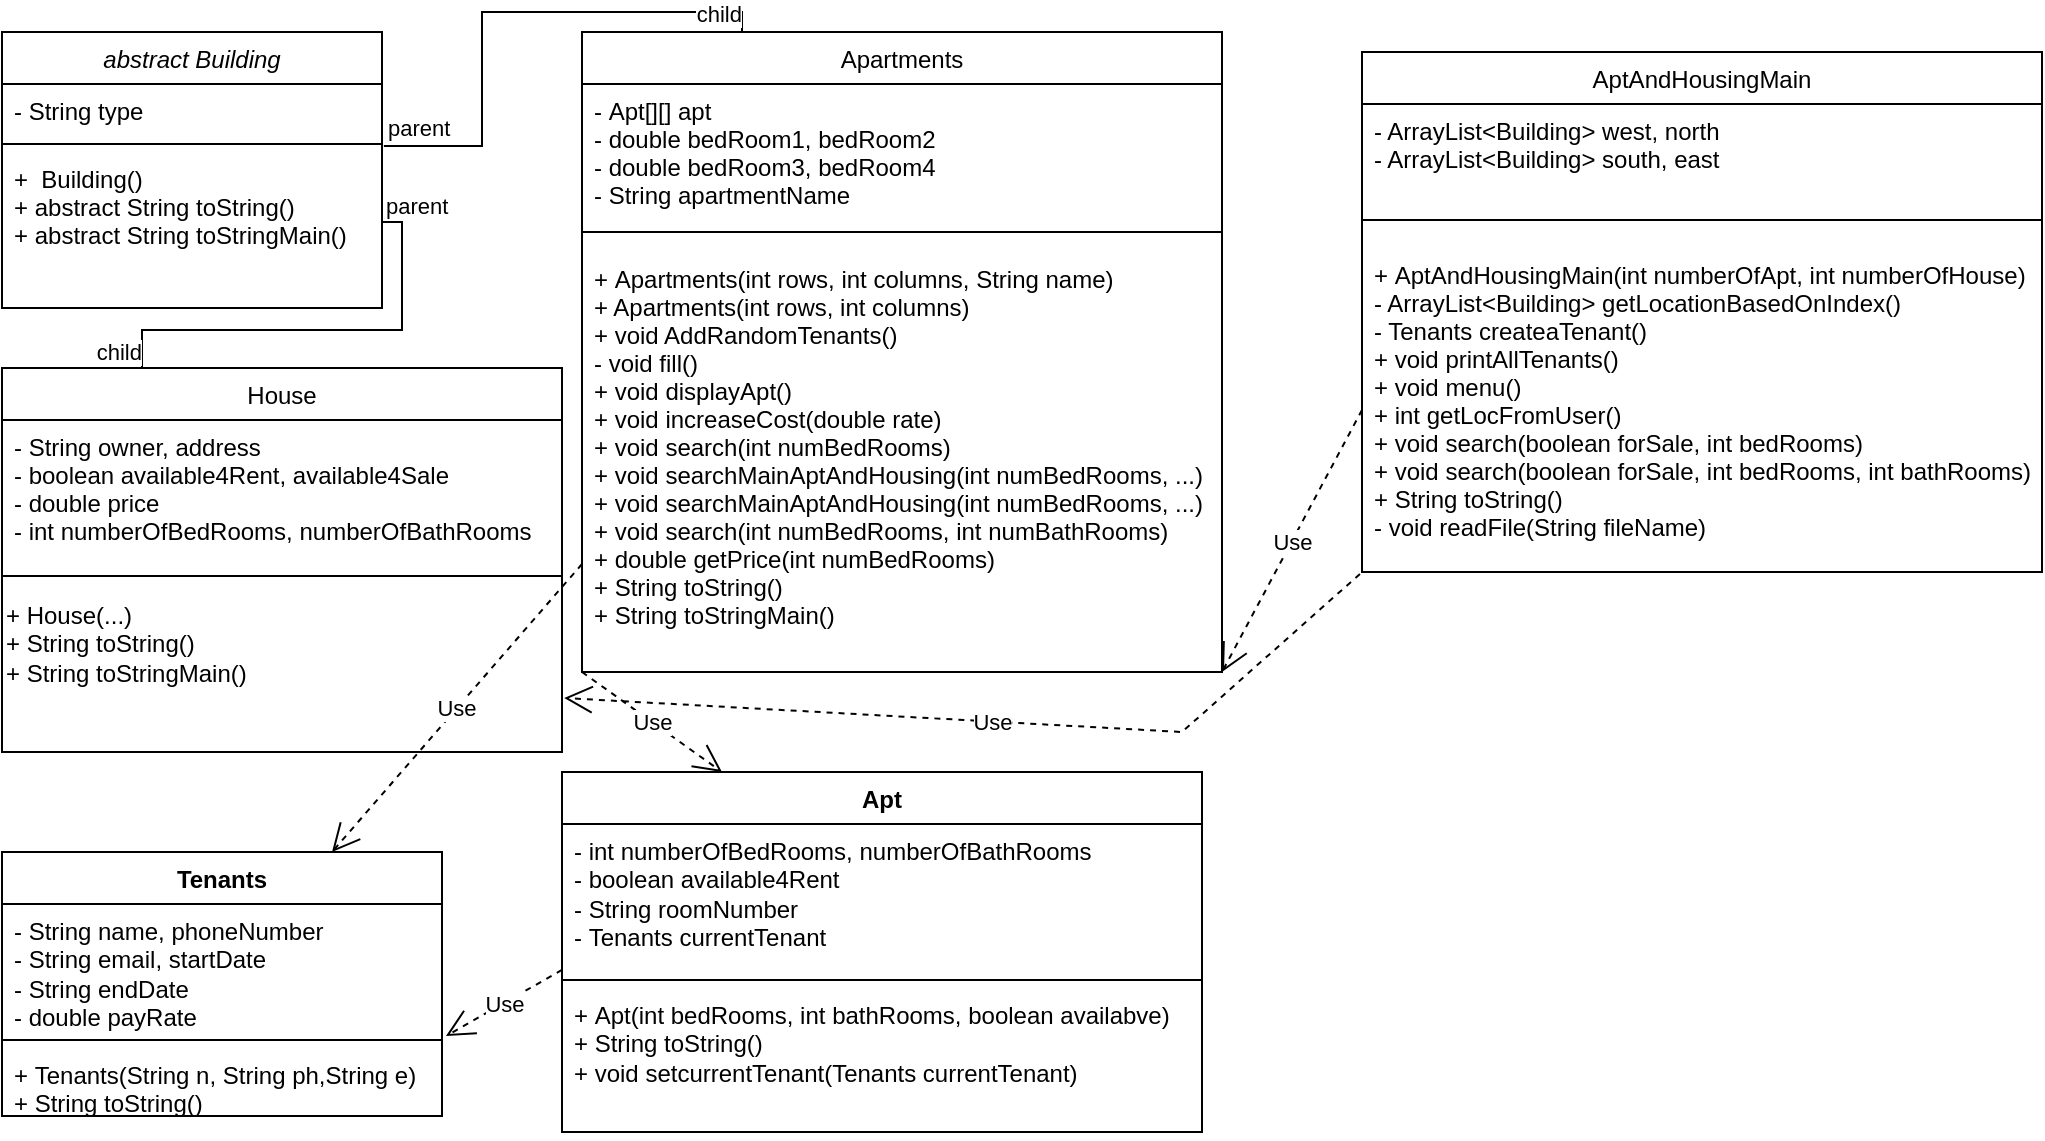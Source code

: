 <mxfile version="21.3.7" type="github">
  <diagram id="C5RBs43oDa-KdzZeNtuy" name="Page-1">
    <mxGraphModel dx="1379" dy="764" grid="1" gridSize="10" guides="1" tooltips="1" connect="1" arrows="1" fold="1" page="1" pageScale="1" pageWidth="827" pageHeight="1169" math="0" shadow="0">
      <root>
        <mxCell id="WIyWlLk6GJQsqaUBKTNV-0" />
        <mxCell id="WIyWlLk6GJQsqaUBKTNV-1" parent="WIyWlLk6GJQsqaUBKTNV-0" />
        <mxCell id="zkfFHV4jXpPFQw0GAbJ--0" value="abstract Building" style="swimlane;fontStyle=2;align=center;verticalAlign=top;childLayout=stackLayout;horizontal=1;startSize=26;horizontalStack=0;resizeParent=1;resizeLast=0;collapsible=1;marginBottom=0;rounded=0;shadow=0;strokeWidth=1;" parent="WIyWlLk6GJQsqaUBKTNV-1" vertex="1">
          <mxGeometry x="10" y="30" width="190" height="138" as="geometry">
            <mxRectangle x="230" y="140" width="160" height="26" as="alternateBounds" />
          </mxGeometry>
        </mxCell>
        <mxCell id="zkfFHV4jXpPFQw0GAbJ--1" value="- String type" style="text;align=left;verticalAlign=top;spacingLeft=4;spacingRight=4;overflow=hidden;rotatable=0;points=[[0,0.5],[1,0.5]];portConstraint=eastwest;" parent="zkfFHV4jXpPFQw0GAbJ--0" vertex="1">
          <mxGeometry y="26" width="190" height="26" as="geometry" />
        </mxCell>
        <mxCell id="zkfFHV4jXpPFQw0GAbJ--4" value="" style="line;html=1;strokeWidth=1;align=left;verticalAlign=middle;spacingTop=-1;spacingLeft=3;spacingRight=3;rotatable=0;labelPosition=right;points=[];portConstraint=eastwest;" parent="zkfFHV4jXpPFQw0GAbJ--0" vertex="1">
          <mxGeometry y="52" width="190" height="8" as="geometry" />
        </mxCell>
        <mxCell id="zkfFHV4jXpPFQw0GAbJ--5" value="+  Building()&#xa;+ abstract String toString()&#xa;+ abstract String toStringMain()" style="text;align=left;verticalAlign=top;spacingLeft=4;spacingRight=4;overflow=hidden;rotatable=0;points=[[0,0.5],[1,0.5]];portConstraint=eastwest;" parent="zkfFHV4jXpPFQw0GAbJ--0" vertex="1">
          <mxGeometry y="60" width="190" height="70" as="geometry" />
        </mxCell>
        <mxCell id="zkfFHV4jXpPFQw0GAbJ--6" value="Apartments" style="swimlane;fontStyle=0;align=center;verticalAlign=top;childLayout=stackLayout;horizontal=1;startSize=26;horizontalStack=0;resizeParent=1;resizeLast=0;collapsible=1;marginBottom=0;rounded=0;shadow=0;strokeWidth=1;" parent="WIyWlLk6GJQsqaUBKTNV-1" vertex="1">
          <mxGeometry x="300" y="30" width="320" height="320" as="geometry">
            <mxRectangle x="130" y="380" width="160" height="26" as="alternateBounds" />
          </mxGeometry>
        </mxCell>
        <mxCell id="zkfFHV4jXpPFQw0GAbJ--7" value="- Apt[][] apt&#xa;- double bedRoom1, bedRoom2&#xa;- double bedRoom3, bedRoom4&#xa;- String apartmentName" style="text;align=left;verticalAlign=top;spacingLeft=4;spacingRight=4;overflow=hidden;rotatable=0;points=[[0,0.5],[1,0.5]];portConstraint=eastwest;" parent="zkfFHV4jXpPFQw0GAbJ--6" vertex="1">
          <mxGeometry y="26" width="320" height="64" as="geometry" />
        </mxCell>
        <mxCell id="zkfFHV4jXpPFQw0GAbJ--9" value="" style="line;html=1;strokeWidth=1;align=left;verticalAlign=middle;spacingTop=-1;spacingLeft=3;spacingRight=3;rotatable=0;labelPosition=right;points=[];portConstraint=eastwest;" parent="zkfFHV4jXpPFQw0GAbJ--6" vertex="1">
          <mxGeometry y="90" width="320" height="20" as="geometry" />
        </mxCell>
        <mxCell id="zkfFHV4jXpPFQw0GAbJ--11" value="+ Apartments(int rows, int columns, String name)&#xa;+ Apartments(int rows, int columns)&#xa;+ void AddRandomTenants()&#xa;- void fill()&#xa;+ void displayApt()&#xa;+ void increaseCost(double rate)&#xa;+ void search(int numBedRooms)&#xa;+ void searchMainAptAndHousing(int numBedRooms, ...)&#xa;+ void searchMainAptAndHousing(int numBedRooms, ...)&#xa;+ void search(int numBedRooms, int numBathRooms)&#xa;+ double getPrice(int numBedRooms)&#xa;+ String toString()&#xa;+ String toStringMain()" style="text;align=left;verticalAlign=top;spacingLeft=4;spacingRight=4;overflow=hidden;rotatable=0;points=[[0,0.5],[1,0.5]];portConstraint=eastwest;" parent="zkfFHV4jXpPFQw0GAbJ--6" vertex="1">
          <mxGeometry y="110" width="320" height="200" as="geometry" />
        </mxCell>
        <mxCell id="zkfFHV4jXpPFQw0GAbJ--13" value="House" style="swimlane;fontStyle=0;align=center;verticalAlign=top;childLayout=stackLayout;horizontal=1;startSize=26;horizontalStack=0;resizeParent=1;resizeLast=0;collapsible=1;marginBottom=0;rounded=0;shadow=0;strokeWidth=1;" parent="WIyWlLk6GJQsqaUBKTNV-1" vertex="1">
          <mxGeometry x="10" y="198" width="280" height="192" as="geometry">
            <mxRectangle x="340" y="380" width="170" height="26" as="alternateBounds" />
          </mxGeometry>
        </mxCell>
        <mxCell id="zkfFHV4jXpPFQw0GAbJ--14" value="- String owner, address&#xa;- boolean available4Rent, available4Sale&#xa;- double price&#xa;- int numberOfBedRooms, numberOfBathRooms" style="text;align=left;verticalAlign=top;spacingLeft=4;spacingRight=4;overflow=hidden;rotatable=0;points=[[0,0.5],[1,0.5]];portConstraint=eastwest;" parent="zkfFHV4jXpPFQw0GAbJ--13" vertex="1">
          <mxGeometry y="26" width="280" height="74" as="geometry" />
        </mxCell>
        <mxCell id="zkfFHV4jXpPFQw0GAbJ--15" value="" style="line;html=1;strokeWidth=1;align=left;verticalAlign=middle;spacingTop=-1;spacingLeft=3;spacingRight=3;rotatable=0;labelPosition=right;points=[];portConstraint=eastwest;" parent="zkfFHV4jXpPFQw0GAbJ--13" vertex="1">
          <mxGeometry y="100" width="280" height="8" as="geometry" />
        </mxCell>
        <mxCell id="cngxvsq_aLwg0RvGURSZ-2" value="+ House(...)&lt;br&gt;+ String toString()&lt;br&gt;+&amp;nbsp;String toStringMain()" style="text;html=1;align=left;verticalAlign=middle;resizable=0;points=[];autosize=1;strokeColor=none;fillColor=none;" vertex="1" parent="zkfFHV4jXpPFQw0GAbJ--13">
          <mxGeometry y="108" width="280" height="60" as="geometry" />
        </mxCell>
        <mxCell id="zkfFHV4jXpPFQw0GAbJ--17" value="AptAndHousingMain" style="swimlane;fontStyle=0;align=center;verticalAlign=top;childLayout=stackLayout;horizontal=1;startSize=26;horizontalStack=0;resizeParent=1;resizeLast=0;collapsible=1;marginBottom=0;rounded=0;shadow=0;strokeWidth=1;" parent="WIyWlLk6GJQsqaUBKTNV-1" vertex="1">
          <mxGeometry x="690" y="40" width="340" height="260" as="geometry">
            <mxRectangle x="550" y="140" width="160" height="26" as="alternateBounds" />
          </mxGeometry>
        </mxCell>
        <mxCell id="zkfFHV4jXpPFQw0GAbJ--18" value="- ArrayList&lt;Building&gt; west, north&#xa;- ArrayList&lt;Building&gt; south, east" style="text;align=left;verticalAlign=top;spacingLeft=4;spacingRight=4;overflow=hidden;rotatable=0;points=[[0,0.5],[1,0.5]];portConstraint=eastwest;" parent="zkfFHV4jXpPFQw0GAbJ--17" vertex="1">
          <mxGeometry y="26" width="340" height="44" as="geometry" />
        </mxCell>
        <mxCell id="zkfFHV4jXpPFQw0GAbJ--23" value="" style="line;html=1;strokeWidth=1;align=left;verticalAlign=middle;spacingTop=-1;spacingLeft=3;spacingRight=3;rotatable=0;labelPosition=right;points=[];portConstraint=eastwest;" parent="zkfFHV4jXpPFQw0GAbJ--17" vertex="1">
          <mxGeometry y="70" width="340" height="28" as="geometry" />
        </mxCell>
        <mxCell id="zkfFHV4jXpPFQw0GAbJ--24" value="+ AptAndHousingMain(int numberOfApt, int numberOfHouse)&#xa;- ArrayList&lt;Building&gt; getLocationBasedOnIndex()&#xa;- Tenants createaTenant()&#xa;+ void printAllTenants()&#xa;+ void menu()&#xa;+ int getLocFromUser()&#xa;+ void search(boolean forSale, int bedRooms)&#xa;+ void search(boolean forSale, int bedRooms, int bathRooms)&#xa;+ String toString()&#xa;- void readFile(String fileName)" style="text;align=left;verticalAlign=top;spacingLeft=4;spacingRight=4;overflow=hidden;rotatable=0;points=[[0,0.5],[1,0.5]];portConstraint=eastwest;" parent="zkfFHV4jXpPFQw0GAbJ--17" vertex="1">
          <mxGeometry y="98" width="340" height="162" as="geometry" />
        </mxCell>
        <mxCell id="cngxvsq_aLwg0RvGURSZ-3" value="" style="endArrow=none;html=1;edgeStyle=orthogonalEdgeStyle;rounded=0;entryX=0.25;entryY=0;entryDx=0;entryDy=0;exitX=1.005;exitY=-0.043;exitDx=0;exitDy=0;exitPerimeter=0;" edge="1" parent="WIyWlLk6GJQsqaUBKTNV-1" source="zkfFHV4jXpPFQw0GAbJ--5" target="zkfFHV4jXpPFQw0GAbJ--6">
          <mxGeometry relative="1" as="geometry">
            <mxPoint x="120" y="520" as="sourcePoint" />
            <mxPoint x="280" y="520" as="targetPoint" />
          </mxGeometry>
        </mxCell>
        <mxCell id="cngxvsq_aLwg0RvGURSZ-4" value="parent" style="edgeLabel;resizable=0;html=1;align=left;verticalAlign=bottom;" connectable="0" vertex="1" parent="cngxvsq_aLwg0RvGURSZ-3">
          <mxGeometry x="-1" relative="1" as="geometry" />
        </mxCell>
        <mxCell id="cngxvsq_aLwg0RvGURSZ-5" value="child" style="edgeLabel;resizable=0;html=1;align=right;verticalAlign=bottom;" connectable="0" vertex="1" parent="cngxvsq_aLwg0RvGURSZ-3">
          <mxGeometry x="1" relative="1" as="geometry" />
        </mxCell>
        <mxCell id="cngxvsq_aLwg0RvGURSZ-6" value="" style="endArrow=none;html=1;edgeStyle=orthogonalEdgeStyle;rounded=0;entryX=0.25;entryY=0;entryDx=0;entryDy=0;exitX=1;exitY=0.5;exitDx=0;exitDy=0;" edge="1" parent="WIyWlLk6GJQsqaUBKTNV-1" source="zkfFHV4jXpPFQw0GAbJ--5" target="zkfFHV4jXpPFQw0GAbJ--13">
          <mxGeometry relative="1" as="geometry">
            <mxPoint x="100" y="540" as="sourcePoint" />
            <mxPoint x="260" y="540" as="targetPoint" />
          </mxGeometry>
        </mxCell>
        <mxCell id="cngxvsq_aLwg0RvGURSZ-7" value="parent" style="edgeLabel;resizable=0;html=1;align=left;verticalAlign=bottom;" connectable="0" vertex="1" parent="cngxvsq_aLwg0RvGURSZ-6">
          <mxGeometry x="-1" relative="1" as="geometry" />
        </mxCell>
        <mxCell id="cngxvsq_aLwg0RvGURSZ-8" value="child" style="edgeLabel;resizable=0;html=1;align=right;verticalAlign=bottom;" connectable="0" vertex="1" parent="cngxvsq_aLwg0RvGURSZ-6">
          <mxGeometry x="1" relative="1" as="geometry" />
        </mxCell>
        <mxCell id="cngxvsq_aLwg0RvGURSZ-9" value="Apt" style="swimlane;fontStyle=1;align=center;verticalAlign=top;childLayout=stackLayout;horizontal=1;startSize=26;horizontalStack=0;resizeParent=1;resizeParentMax=0;resizeLast=0;collapsible=1;marginBottom=0;whiteSpace=wrap;html=1;" vertex="1" parent="WIyWlLk6GJQsqaUBKTNV-1">
          <mxGeometry x="290" y="400" width="320" height="180" as="geometry" />
        </mxCell>
        <mxCell id="cngxvsq_aLwg0RvGURSZ-10" value="- int numberOfBedRooms, numberOfBathRooms&lt;br&gt;-&amp;nbsp;boolean available4Rent&lt;br&gt;-&amp;nbsp;String roomNumber&lt;br&gt;-&amp;nbsp;Tenants currentTenant" style="text;strokeColor=none;fillColor=none;align=left;verticalAlign=top;spacingLeft=4;spacingRight=4;overflow=hidden;rotatable=0;points=[[0,0.5],[1,0.5]];portConstraint=eastwest;whiteSpace=wrap;html=1;" vertex="1" parent="cngxvsq_aLwg0RvGURSZ-9">
          <mxGeometry y="26" width="320" height="74" as="geometry" />
        </mxCell>
        <mxCell id="cngxvsq_aLwg0RvGURSZ-11" value="" style="line;strokeWidth=1;fillColor=none;align=left;verticalAlign=middle;spacingTop=-1;spacingLeft=3;spacingRight=3;rotatable=0;labelPosition=right;points=[];portConstraint=eastwest;strokeColor=inherit;" vertex="1" parent="cngxvsq_aLwg0RvGURSZ-9">
          <mxGeometry y="100" width="320" height="8" as="geometry" />
        </mxCell>
        <mxCell id="cngxvsq_aLwg0RvGURSZ-12" value="+&amp;nbsp;Apt(int bedRooms, int bathRooms, boolean availabve)&lt;br&gt;+&amp;nbsp;String toString()&lt;br&gt;+&amp;nbsp;void setcurrentTenant(Tenants currentTenant)" style="text;strokeColor=none;fillColor=none;align=left;verticalAlign=top;spacingLeft=4;spacingRight=4;overflow=hidden;rotatable=0;points=[[0,0.5],[1,0.5]];portConstraint=eastwest;whiteSpace=wrap;html=1;" vertex="1" parent="cngxvsq_aLwg0RvGURSZ-9">
          <mxGeometry y="108" width="320" height="72" as="geometry" />
        </mxCell>
        <mxCell id="cngxvsq_aLwg0RvGURSZ-13" value="Use" style="endArrow=open;endSize=12;dashed=1;html=1;rounded=0;exitX=0;exitY=1;exitDx=0;exitDy=0;entryX=0.25;entryY=0;entryDx=0;entryDy=0;" edge="1" parent="WIyWlLk6GJQsqaUBKTNV-1" source="zkfFHV4jXpPFQw0GAbJ--6" target="cngxvsq_aLwg0RvGURSZ-9">
          <mxGeometry width="160" relative="1" as="geometry">
            <mxPoint x="110" y="540" as="sourcePoint" />
            <mxPoint x="270" y="540" as="targetPoint" />
          </mxGeometry>
        </mxCell>
        <mxCell id="cngxvsq_aLwg0RvGURSZ-14" value="Tenants" style="swimlane;fontStyle=1;align=center;verticalAlign=top;childLayout=stackLayout;horizontal=1;startSize=26;horizontalStack=0;resizeParent=1;resizeParentMax=0;resizeLast=0;collapsible=1;marginBottom=0;whiteSpace=wrap;html=1;" vertex="1" parent="WIyWlLk6GJQsqaUBKTNV-1">
          <mxGeometry x="10" y="440" width="220" height="132" as="geometry" />
        </mxCell>
        <mxCell id="cngxvsq_aLwg0RvGURSZ-15" value="-&amp;nbsp;String name, phoneNumber&lt;br&gt;- String&amp;nbsp;email, startDate&lt;br&gt;- String endDate&lt;br&gt;- double payRate" style="text;strokeColor=none;fillColor=none;align=left;verticalAlign=top;spacingLeft=4;spacingRight=4;overflow=hidden;rotatable=0;points=[[0,0.5],[1,0.5]];portConstraint=eastwest;whiteSpace=wrap;html=1;" vertex="1" parent="cngxvsq_aLwg0RvGURSZ-14">
          <mxGeometry y="26" width="220" height="64" as="geometry" />
        </mxCell>
        <mxCell id="cngxvsq_aLwg0RvGURSZ-16" value="" style="line;strokeWidth=1;fillColor=none;align=left;verticalAlign=middle;spacingTop=-1;spacingLeft=3;spacingRight=3;rotatable=0;labelPosition=right;points=[];portConstraint=eastwest;strokeColor=inherit;" vertex="1" parent="cngxvsq_aLwg0RvGURSZ-14">
          <mxGeometry y="90" width="220" height="8" as="geometry" />
        </mxCell>
        <mxCell id="cngxvsq_aLwg0RvGURSZ-17" value="+&amp;nbsp;Tenants(String n, String ph,String e)&lt;br&gt;+&amp;nbsp;String toString()" style="text;strokeColor=none;fillColor=none;align=left;verticalAlign=top;spacingLeft=4;spacingRight=4;overflow=hidden;rotatable=0;points=[[0,0.5],[1,0.5]];portConstraint=eastwest;whiteSpace=wrap;html=1;" vertex="1" parent="cngxvsq_aLwg0RvGURSZ-14">
          <mxGeometry y="98" width="220" height="34" as="geometry" />
        </mxCell>
        <mxCell id="cngxvsq_aLwg0RvGURSZ-18" value="Use" style="endArrow=open;endSize=12;dashed=1;html=1;rounded=0;entryX=0.75;entryY=0;entryDx=0;entryDy=0;exitX=0;exitY=0.78;exitDx=0;exitDy=0;exitPerimeter=0;" edge="1" parent="WIyWlLk6GJQsqaUBKTNV-1" source="zkfFHV4jXpPFQw0GAbJ--11" target="cngxvsq_aLwg0RvGURSZ-14">
          <mxGeometry width="160" relative="1" as="geometry">
            <mxPoint x="80" y="660" as="sourcePoint" />
            <mxPoint x="240" y="660" as="targetPoint" />
          </mxGeometry>
        </mxCell>
        <mxCell id="cngxvsq_aLwg0RvGURSZ-19" value="Use" style="endArrow=open;endSize=12;dashed=1;html=1;rounded=0;entryX=1.009;entryY=-0.176;entryDx=0;entryDy=0;entryPerimeter=0;exitX=0;exitY=0.986;exitDx=0;exitDy=0;exitPerimeter=0;" edge="1" parent="WIyWlLk6GJQsqaUBKTNV-1" source="cngxvsq_aLwg0RvGURSZ-10" target="cngxvsq_aLwg0RvGURSZ-17">
          <mxGeometry width="160" relative="1" as="geometry">
            <mxPoint x="80" y="700" as="sourcePoint" />
            <mxPoint x="240" y="700" as="targetPoint" />
          </mxGeometry>
        </mxCell>
        <mxCell id="cngxvsq_aLwg0RvGURSZ-21" value="Use" style="endArrow=open;endSize=12;dashed=1;html=1;rounded=0;exitX=0;exitY=0.5;exitDx=0;exitDy=0;entryX=1;entryY=1;entryDx=0;entryDy=0;" edge="1" parent="WIyWlLk6GJQsqaUBKTNV-1" source="zkfFHV4jXpPFQw0GAbJ--24" target="zkfFHV4jXpPFQw0GAbJ--6">
          <mxGeometry width="160" relative="1" as="geometry">
            <mxPoint x="470" y="650" as="sourcePoint" />
            <mxPoint x="630" y="650" as="targetPoint" />
            <Array as="points" />
          </mxGeometry>
        </mxCell>
        <mxCell id="cngxvsq_aLwg0RvGURSZ-23" value="Use" style="endArrow=open;endSize=12;dashed=1;html=1;rounded=0;exitX=-0.003;exitY=1.006;exitDx=0;exitDy=0;exitPerimeter=0;entryX=1.004;entryY=0.95;entryDx=0;entryDy=0;entryPerimeter=0;" edge="1" parent="WIyWlLk6GJQsqaUBKTNV-1" source="zkfFHV4jXpPFQw0GAbJ--24" target="cngxvsq_aLwg0RvGURSZ-2">
          <mxGeometry width="160" relative="1" as="geometry">
            <mxPoint x="660" y="430" as="sourcePoint" />
            <mxPoint x="820" y="430" as="targetPoint" />
            <Array as="points">
              <mxPoint x="600" y="380" />
            </Array>
          </mxGeometry>
        </mxCell>
      </root>
    </mxGraphModel>
  </diagram>
</mxfile>
